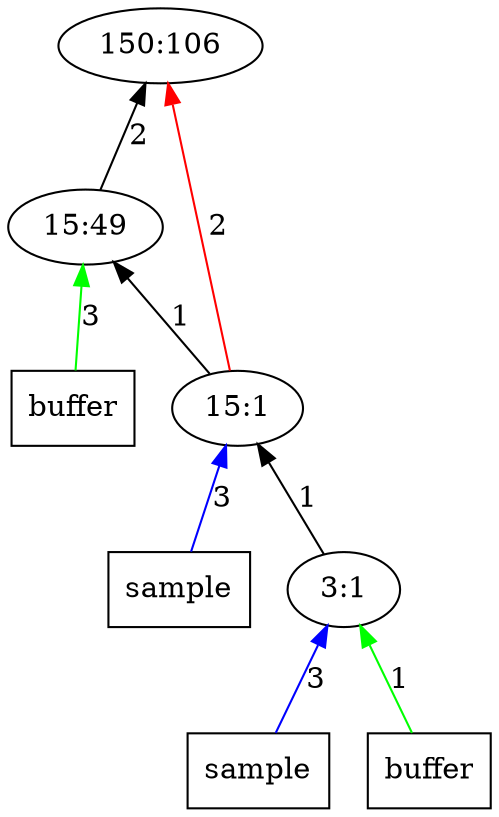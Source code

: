 digraph Tree{
	rankdir="BT"
	1 [label = "150:106"];
	x22 -> 2 [label = "3", color = "green"];
	x22 [label = "buffer", shape = "box"];
	2 -> 1 [label = "2", color = "black"];
	2 [label = "15:49"];
	3 -> 2 [label = "1", color = "black"];
	3 -> 1 [label = "2", color = "red"];
	x31 -> 3 [label = "3", color = "blue"];
	x31 [label = "sample", shape = "box"];
	3 [label = "15:1"];
	4 -> 3 [label = "1", color = "black"];
	x41 -> 4 [label = "3", color = "blue"];
	x41 [label = "sample", shape = "box"];
	x42 -> 4 [label = "1", color = "green"];
	x42 [label = "buffer", shape = "box"];
	4 [label = "3:1"];
}

